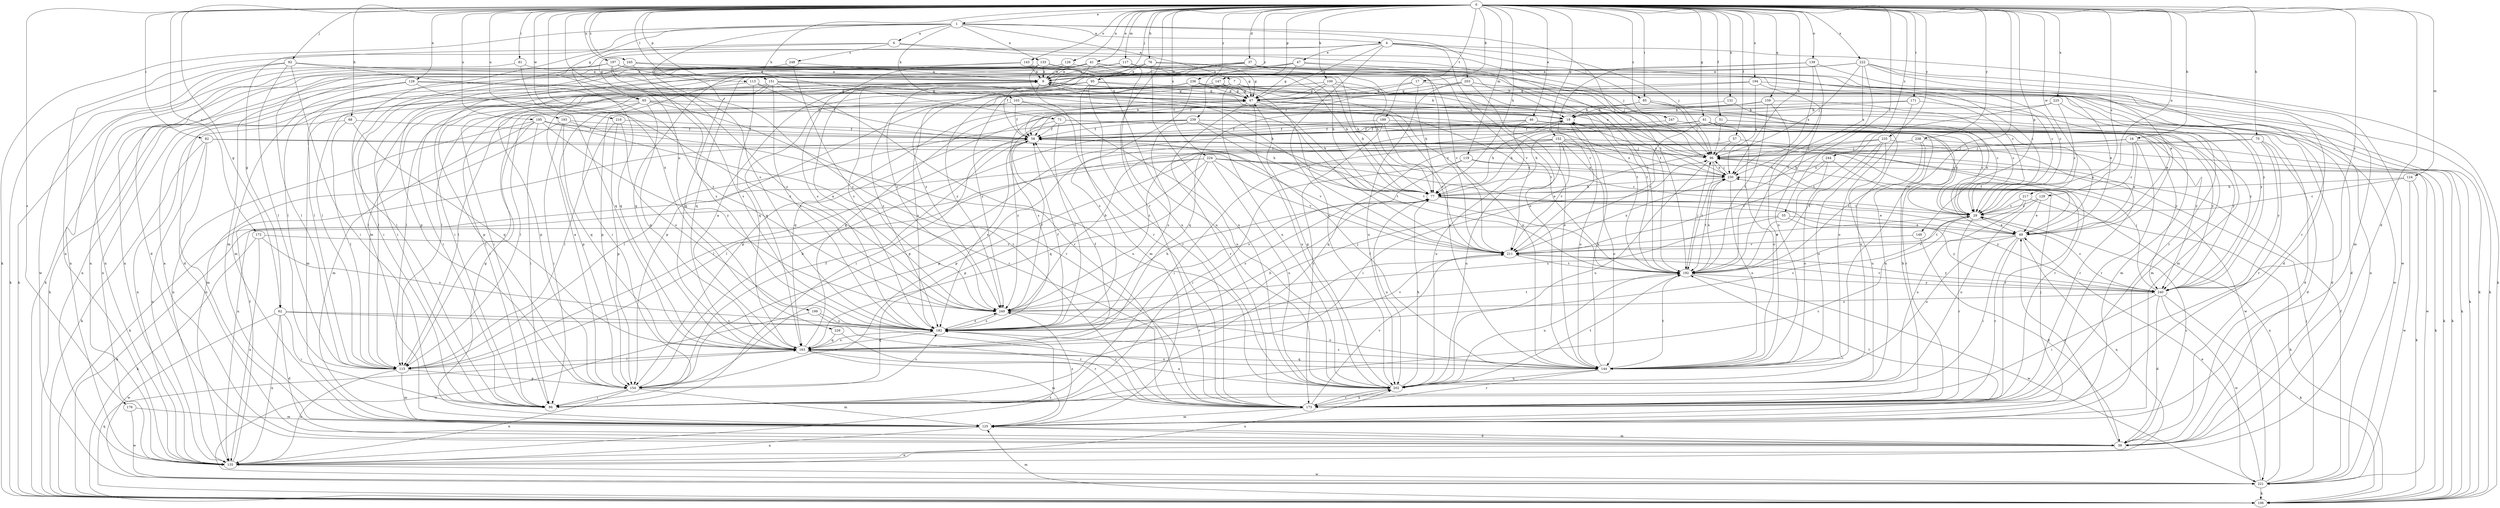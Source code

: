 strict digraph  {
0;
1;
4;
6;
7;
9;
16;
17;
19;
29;
37;
39;
41;
46;
47;
49;
51;
55;
57;
58;
61;
62;
65;
67;
68;
71;
75;
76;
77;
81;
82;
85;
86;
92;
95;
96;
100;
103;
106;
113;
115;
117;
119;
124;
125;
126;
128;
129;
131;
133;
135;
139;
143;
144;
147;
149;
151;
152;
154;
159;
163;
171;
172;
173;
176;
182;
189;
192;
193;
194;
195;
197;
199;
202;
203;
211;
216;
217;
221;
222;
224;
225;
226;
230;
235;
236;
238;
239;
240;
244;
245;
247;
248;
249;
0 -> 1  [label=a];
0 -> 16  [label=b];
0 -> 17  [label=b];
0 -> 29  [label=c];
0 -> 37  [label=d];
0 -> 39  [label=d];
0 -> 41  [label=e];
0 -> 46  [label=e];
0 -> 51  [label=f];
0 -> 55  [label=f];
0 -> 57  [label=f];
0 -> 61  [label=g];
0 -> 62  [label=g];
0 -> 68  [label=h];
0 -> 71  [label=h];
0 -> 75  [label=h];
0 -> 76  [label=h];
0 -> 77  [label=h];
0 -> 81  [label=i];
0 -> 82  [label=i];
0 -> 85  [label=i];
0 -> 92  [label=j];
0 -> 95  [label=j];
0 -> 100  [label=k];
0 -> 113  [label=l];
0 -> 117  [label=m];
0 -> 119  [label=m];
0 -> 124  [label=m];
0 -> 126  [label=n];
0 -> 128  [label=n];
0 -> 129  [label=n];
0 -> 131  [label=n];
0 -> 139  [label=o];
0 -> 143  [label=o];
0 -> 144  [label=o];
0 -> 147  [label=p];
0 -> 149  [label=p];
0 -> 151  [label=p];
0 -> 152  [label=p];
0 -> 159  [label=q];
0 -> 171  [label=r];
0 -> 172  [label=r];
0 -> 173  [label=r];
0 -> 176  [label=s];
0 -> 189  [label=t];
0 -> 193  [label=u];
0 -> 194  [label=u];
0 -> 195  [label=u];
0 -> 197  [label=u];
0 -> 199  [label=u];
0 -> 216  [label=w];
0 -> 217  [label=w];
0 -> 222  [label=x];
0 -> 224  [label=x];
0 -> 225  [label=x];
0 -> 226  [label=x];
0 -> 230  [label=x];
0 -> 235  [label=y];
0 -> 236  [label=y];
0 -> 238  [label=y];
0 -> 239  [label=y];
0 -> 240  [label=y];
0 -> 244  [label=z];
0 -> 245  [label=z];
0 -> 247  [label=z];
1 -> 4  [label=a];
1 -> 6  [label=a];
1 -> 7  [label=a];
1 -> 62  [label=g];
1 -> 65  [label=g];
1 -> 103  [label=k];
1 -> 106  [label=k];
1 -> 133  [label=n];
1 -> 182  [label=s];
1 -> 192  [label=t];
1 -> 203  [label=v];
4 -> 47  [label=e];
4 -> 65  [label=g];
4 -> 67  [label=g];
4 -> 85  [label=i];
4 -> 96  [label=j];
4 -> 135  [label=n];
4 -> 144  [label=o];
4 -> 202  [label=u];
4 -> 221  [label=w];
6 -> 86  [label=i];
6 -> 96  [label=j];
6 -> 125  [label=m];
6 -> 192  [label=t];
6 -> 248  [label=z];
7 -> 39  [label=d];
7 -> 67  [label=g];
7 -> 115  [label=l];
7 -> 144  [label=o];
7 -> 163  [label=q];
7 -> 192  [label=t];
7 -> 202  [label=u];
7 -> 240  [label=y];
9 -> 67  [label=g];
9 -> 115  [label=l];
9 -> 192  [label=t];
9 -> 211  [label=v];
16 -> 29  [label=c];
16 -> 49  [label=e];
16 -> 96  [label=j];
16 -> 106  [label=k];
16 -> 154  [label=p];
16 -> 173  [label=r];
17 -> 67  [label=g];
17 -> 77  [label=h];
17 -> 106  [label=k];
17 -> 249  [label=z];
19 -> 58  [label=f];
19 -> 77  [label=h];
19 -> 144  [label=o];
19 -> 173  [label=r];
19 -> 230  [label=x];
29 -> 49  [label=e];
29 -> 173  [label=r];
29 -> 211  [label=v];
37 -> 9  [label=a];
37 -> 29  [label=c];
37 -> 77  [label=h];
37 -> 96  [label=j];
37 -> 115  [label=l];
37 -> 182  [label=s];
37 -> 240  [label=y];
37 -> 249  [label=z];
39 -> 9  [label=a];
39 -> 29  [label=c];
39 -> 49  [label=e];
39 -> 125  [label=m];
39 -> 135  [label=n];
41 -> 9  [label=a];
41 -> 19  [label=b];
41 -> 29  [label=c];
41 -> 58  [label=f];
41 -> 77  [label=h];
41 -> 86  [label=i];
41 -> 125  [label=m];
41 -> 135  [label=n];
41 -> 163  [label=q];
41 -> 211  [label=v];
46 -> 39  [label=d];
46 -> 58  [label=f];
46 -> 154  [label=p];
46 -> 202  [label=u];
46 -> 240  [label=y];
47 -> 9  [label=a];
47 -> 67  [label=g];
47 -> 115  [label=l];
47 -> 192  [label=t];
47 -> 230  [label=x];
47 -> 249  [label=z];
49 -> 58  [label=f];
49 -> 86  [label=i];
49 -> 135  [label=n];
49 -> 144  [label=o];
49 -> 173  [label=r];
49 -> 211  [label=v];
51 -> 58  [label=f];
51 -> 77  [label=h];
51 -> 96  [label=j];
51 -> 106  [label=k];
51 -> 125  [label=m];
55 -> 49  [label=e];
55 -> 106  [label=k];
55 -> 240  [label=y];
55 -> 249  [label=z];
57 -> 96  [label=j];
57 -> 115  [label=l];
57 -> 221  [label=w];
58 -> 96  [label=j];
58 -> 115  [label=l];
58 -> 182  [label=s];
58 -> 221  [label=w];
61 -> 49  [label=e];
61 -> 58  [label=f];
61 -> 77  [label=h];
61 -> 125  [label=m];
61 -> 144  [label=o];
61 -> 211  [label=v];
61 -> 240  [label=y];
61 -> 249  [label=z];
62 -> 39  [label=d];
62 -> 86  [label=i];
62 -> 135  [label=n];
62 -> 173  [label=r];
62 -> 182  [label=s];
62 -> 221  [label=w];
65 -> 19  [label=b];
65 -> 29  [label=c];
65 -> 86  [label=i];
65 -> 125  [label=m];
65 -> 154  [label=p];
65 -> 163  [label=q];
65 -> 173  [label=r];
67 -> 19  [label=b];
67 -> 49  [label=e];
67 -> 77  [label=h];
67 -> 115  [label=l];
67 -> 163  [label=q];
67 -> 173  [label=r];
67 -> 202  [label=u];
67 -> 240  [label=y];
68 -> 58  [label=f];
68 -> 115  [label=l];
68 -> 135  [label=n];
68 -> 163  [label=q];
71 -> 29  [label=c];
71 -> 58  [label=f];
71 -> 182  [label=s];
71 -> 240  [label=y];
71 -> 249  [label=z];
75 -> 39  [label=d];
75 -> 77  [label=h];
75 -> 96  [label=j];
75 -> 173  [label=r];
75 -> 240  [label=y];
76 -> 9  [label=a];
76 -> 67  [label=g];
76 -> 86  [label=i];
76 -> 96  [label=j];
76 -> 163  [label=q];
76 -> 202  [label=u];
77 -> 29  [label=c];
77 -> 49  [label=e];
77 -> 182  [label=s];
77 -> 202  [label=u];
77 -> 240  [label=y];
81 -> 9  [label=a];
81 -> 135  [label=n];
81 -> 163  [label=q];
82 -> 96  [label=j];
82 -> 106  [label=k];
82 -> 125  [label=m];
82 -> 135  [label=n];
82 -> 211  [label=v];
85 -> 19  [label=b];
85 -> 39  [label=d];
85 -> 96  [label=j];
85 -> 106  [label=k];
85 -> 182  [label=s];
86 -> 29  [label=c];
86 -> 211  [label=v];
92 -> 9  [label=a];
92 -> 86  [label=i];
92 -> 106  [label=k];
92 -> 115  [label=l];
92 -> 221  [label=w];
92 -> 249  [label=z];
95 -> 19  [label=b];
95 -> 67  [label=g];
95 -> 86  [label=i];
95 -> 125  [label=m];
95 -> 173  [label=r];
95 -> 182  [label=s];
96 -> 9  [label=a];
96 -> 192  [label=t];
96 -> 202  [label=u];
96 -> 230  [label=x];
100 -> 49  [label=e];
100 -> 58  [label=f];
100 -> 67  [label=g];
100 -> 77  [label=h];
100 -> 115  [label=l];
100 -> 154  [label=p];
100 -> 192  [label=t];
103 -> 19  [label=b];
103 -> 58  [label=f];
103 -> 182  [label=s];
103 -> 202  [label=u];
106 -> 125  [label=m];
106 -> 163  [label=q];
113 -> 58  [label=f];
113 -> 67  [label=g];
113 -> 115  [label=l];
113 -> 163  [label=q];
115 -> 125  [label=m];
115 -> 135  [label=n];
115 -> 154  [label=p];
117 -> 9  [label=a];
117 -> 29  [label=c];
117 -> 86  [label=i];
117 -> 202  [label=u];
119 -> 86  [label=i];
119 -> 106  [label=k];
119 -> 182  [label=s];
119 -> 230  [label=x];
124 -> 29  [label=c];
124 -> 77  [label=h];
124 -> 106  [label=k];
124 -> 221  [label=w];
125 -> 39  [label=d];
125 -> 67  [label=g];
125 -> 96  [label=j];
125 -> 135  [label=n];
125 -> 192  [label=t];
125 -> 249  [label=z];
126 -> 9  [label=a];
126 -> 39  [label=d];
126 -> 211  [label=v];
128 -> 67  [label=g];
128 -> 106  [label=k];
128 -> 125  [label=m];
128 -> 135  [label=n];
128 -> 173  [label=r];
128 -> 249  [label=z];
129 -> 29  [label=c];
129 -> 49  [label=e];
129 -> 202  [label=u];
131 -> 19  [label=b];
131 -> 202  [label=u];
133 -> 9  [label=a];
133 -> 29  [label=c];
133 -> 106  [label=k];
133 -> 115  [label=l];
133 -> 163  [label=q];
133 -> 173  [label=r];
133 -> 202  [label=u];
135 -> 58  [label=f];
135 -> 182  [label=s];
135 -> 202  [label=u];
135 -> 221  [label=w];
139 -> 9  [label=a];
139 -> 49  [label=e];
139 -> 192  [label=t];
139 -> 211  [label=v];
139 -> 230  [label=x];
143 -> 9  [label=a];
143 -> 77  [label=h];
143 -> 115  [label=l];
143 -> 182  [label=s];
144 -> 9  [label=a];
144 -> 19  [label=b];
144 -> 58  [label=f];
144 -> 163  [label=q];
144 -> 173  [label=r];
144 -> 182  [label=s];
144 -> 192  [label=t];
144 -> 202  [label=u];
147 -> 67  [label=g];
147 -> 154  [label=p];
147 -> 211  [label=v];
149 -> 39  [label=d];
149 -> 211  [label=v];
151 -> 67  [label=g];
151 -> 77  [label=h];
151 -> 86  [label=i];
151 -> 135  [label=n];
151 -> 154  [label=p];
151 -> 173  [label=r];
151 -> 182  [label=s];
151 -> 230  [label=x];
152 -> 86  [label=i];
152 -> 96  [label=j];
152 -> 144  [label=o];
152 -> 154  [label=p];
152 -> 163  [label=q];
152 -> 173  [label=r];
152 -> 202  [label=u];
152 -> 211  [label=v];
152 -> 230  [label=x];
154 -> 9  [label=a];
154 -> 19  [label=b];
154 -> 58  [label=f];
154 -> 86  [label=i];
154 -> 125  [label=m];
154 -> 135  [label=n];
154 -> 182  [label=s];
159 -> 19  [label=b];
159 -> 29  [label=c];
159 -> 115  [label=l];
159 -> 144  [label=o];
159 -> 163  [label=q];
159 -> 192  [label=t];
163 -> 9  [label=a];
163 -> 58  [label=f];
163 -> 67  [label=g];
163 -> 77  [label=h];
163 -> 115  [label=l];
163 -> 125  [label=m];
163 -> 144  [label=o];
163 -> 182  [label=s];
163 -> 202  [label=u];
171 -> 19  [label=b];
171 -> 49  [label=e];
171 -> 144  [label=o];
171 -> 154  [label=p];
172 -> 106  [label=k];
172 -> 135  [label=n];
172 -> 182  [label=s];
172 -> 211  [label=v];
173 -> 19  [label=b];
173 -> 125  [label=m];
173 -> 202  [label=u];
173 -> 211  [label=v];
176 -> 125  [label=m];
176 -> 221  [label=w];
182 -> 29  [label=c];
182 -> 58  [label=f];
182 -> 96  [label=j];
182 -> 163  [label=q];
182 -> 211  [label=v];
182 -> 249  [label=z];
189 -> 29  [label=c];
189 -> 58  [label=f];
189 -> 173  [label=r];
189 -> 211  [label=v];
192 -> 96  [label=j];
192 -> 202  [label=u];
192 -> 221  [label=w];
192 -> 230  [label=x];
192 -> 240  [label=y];
193 -> 58  [label=f];
193 -> 86  [label=i];
193 -> 135  [label=n];
193 -> 163  [label=q];
193 -> 202  [label=u];
194 -> 58  [label=f];
194 -> 67  [label=g];
194 -> 135  [label=n];
194 -> 144  [label=o];
194 -> 230  [label=x];
195 -> 58  [label=f];
195 -> 86  [label=i];
195 -> 115  [label=l];
195 -> 125  [label=m];
195 -> 135  [label=n];
195 -> 173  [label=r];
195 -> 192  [label=t];
195 -> 249  [label=z];
197 -> 9  [label=a];
197 -> 67  [label=g];
197 -> 77  [label=h];
197 -> 106  [label=k];
197 -> 135  [label=n];
197 -> 163  [label=q];
197 -> 182  [label=s];
197 -> 249  [label=z];
199 -> 173  [label=r];
199 -> 182  [label=s];
199 -> 221  [label=w];
202 -> 67  [label=g];
202 -> 77  [label=h];
202 -> 173  [label=r];
202 -> 192  [label=t];
203 -> 39  [label=d];
203 -> 58  [label=f];
203 -> 67  [label=g];
203 -> 144  [label=o];
203 -> 202  [label=u];
203 -> 221  [label=w];
211 -> 192  [label=t];
211 -> 230  [label=x];
211 -> 240  [label=y];
216 -> 58  [label=f];
216 -> 115  [label=l];
216 -> 154  [label=p];
216 -> 182  [label=s];
217 -> 29  [label=c];
217 -> 106  [label=k];
217 -> 192  [label=t];
217 -> 202  [label=u];
221 -> 49  [label=e];
221 -> 58  [label=f];
221 -> 96  [label=j];
221 -> 106  [label=k];
221 -> 230  [label=x];
222 -> 9  [label=a];
222 -> 86  [label=i];
222 -> 96  [label=j];
222 -> 106  [label=k];
222 -> 125  [label=m];
222 -> 173  [label=r];
222 -> 192  [label=t];
222 -> 230  [label=x];
224 -> 29  [label=c];
224 -> 49  [label=e];
224 -> 106  [label=k];
224 -> 135  [label=n];
224 -> 154  [label=p];
224 -> 163  [label=q];
224 -> 202  [label=u];
224 -> 211  [label=v];
224 -> 230  [label=x];
225 -> 19  [label=b];
225 -> 29  [label=c];
225 -> 125  [label=m];
225 -> 192  [label=t];
226 -> 163  [label=q];
226 -> 173  [label=r];
230 -> 77  [label=h];
230 -> 96  [label=j];
230 -> 144  [label=o];
230 -> 192  [label=t];
235 -> 86  [label=i];
235 -> 96  [label=j];
235 -> 144  [label=o];
235 -> 173  [label=r];
235 -> 192  [label=t];
235 -> 202  [label=u];
236 -> 67  [label=g];
236 -> 106  [label=k];
236 -> 154  [label=p];
236 -> 173  [label=r];
236 -> 182  [label=s];
236 -> 249  [label=z];
238 -> 96  [label=j];
238 -> 106  [label=k];
238 -> 192  [label=t];
238 -> 202  [label=u];
239 -> 39  [label=d];
239 -> 58  [label=f];
239 -> 77  [label=h];
239 -> 86  [label=i];
239 -> 115  [label=l];
239 -> 182  [label=s];
239 -> 192  [label=t];
239 -> 240  [label=y];
240 -> 29  [label=c];
240 -> 39  [label=d];
240 -> 86  [label=i];
240 -> 96  [label=j];
240 -> 106  [label=k];
240 -> 211  [label=v];
240 -> 221  [label=w];
240 -> 249  [label=z];
244 -> 144  [label=o];
244 -> 173  [label=r];
244 -> 211  [label=v];
244 -> 230  [label=x];
245 -> 9  [label=a];
245 -> 154  [label=p];
245 -> 182  [label=s];
245 -> 211  [label=v];
247 -> 29  [label=c];
247 -> 58  [label=f];
248 -> 9  [label=a];
248 -> 135  [label=n];
248 -> 249  [label=z];
249 -> 9  [label=a];
249 -> 19  [label=b];
249 -> 58  [label=f];
249 -> 77  [label=h];
249 -> 144  [label=o];
249 -> 182  [label=s];
249 -> 192  [label=t];
}

